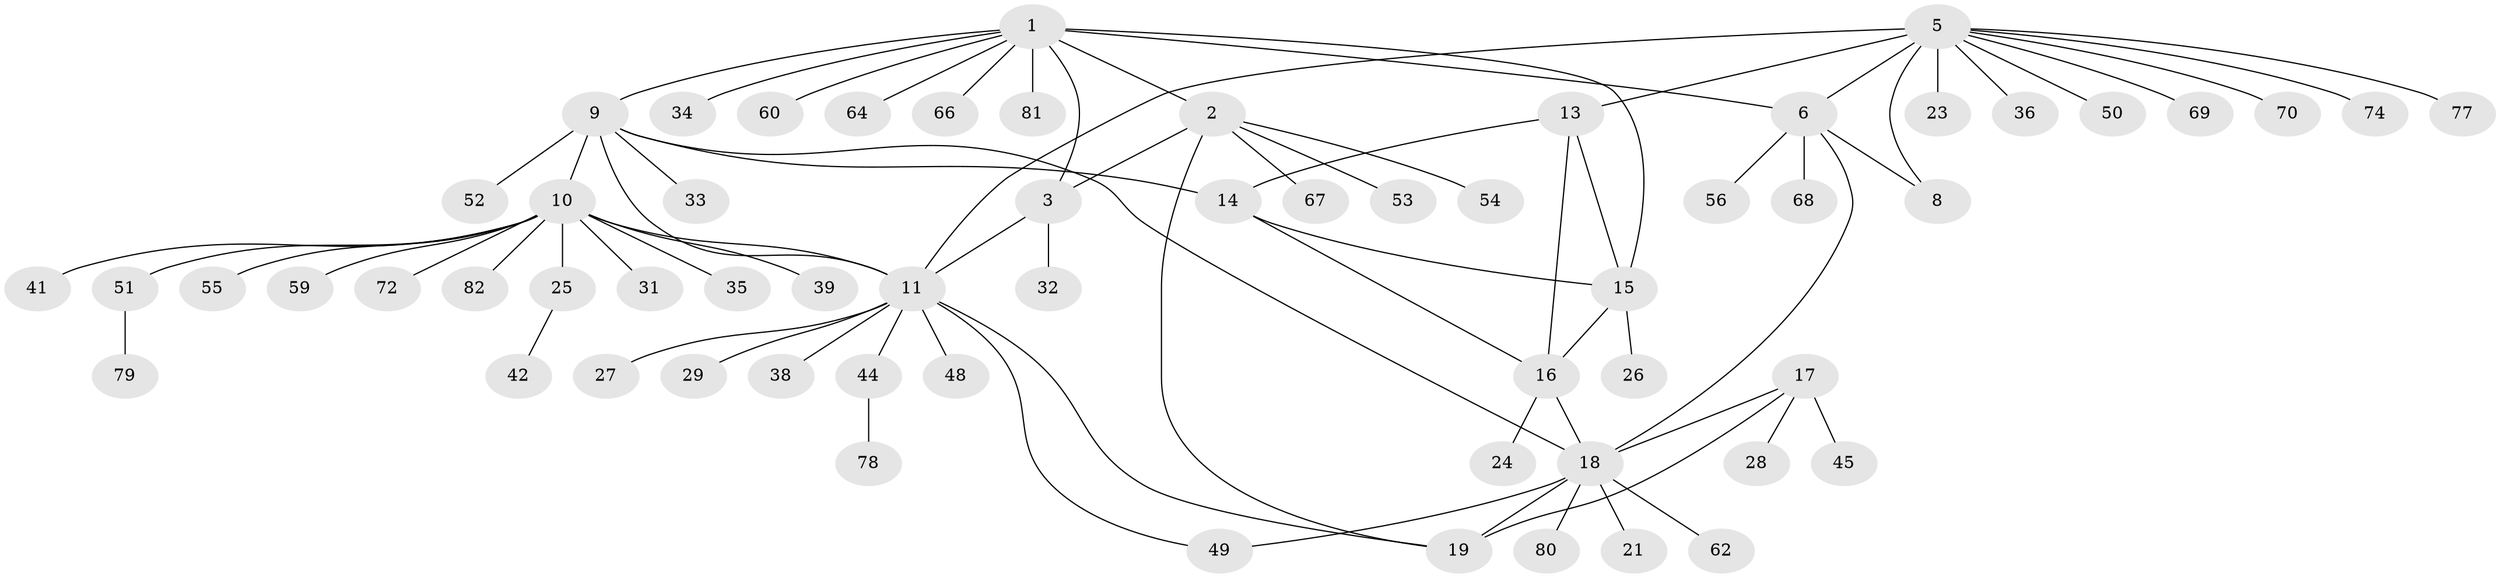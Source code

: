 // original degree distribution, {12: 0.012048192771084338, 5: 0.060240963855421686, 6: 0.04819277108433735, 8: 0.03614457831325301, 7: 0.024096385542168676, 4: 0.04819277108433735, 14: 0.012048192771084338, 10: 0.012048192771084338, 1: 0.6265060240963856, 2: 0.10843373493975904, 3: 0.012048192771084338}
// Generated by graph-tools (version 1.1) at 2025/11/02/27/25 16:11:33]
// undirected, 62 vertices, 77 edges
graph export_dot {
graph [start="1"]
  node [color=gray90,style=filled];
  1 [super="+30"];
  2 [super="+4"];
  3 [super="+58"];
  5 [super="+7"];
  6 [super="+65"];
  8 [super="+43"];
  9 [super="+12"];
  10 [super="+61"];
  11 [super="+37"];
  13;
  14 [super="+40"];
  15 [super="+46"];
  16 [super="+63"];
  17 [super="+57"];
  18 [super="+20"];
  19 [super="+22"];
  21;
  23;
  24;
  25;
  26 [super="+73"];
  27;
  28;
  29;
  31 [super="+47"];
  32 [super="+71"];
  33;
  34;
  35;
  36;
  38;
  39;
  41;
  42;
  44 [super="+83"];
  45;
  48;
  49;
  50;
  51;
  52;
  53;
  54;
  55 [super="+75"];
  56;
  59;
  60;
  62;
  64;
  66;
  67;
  68;
  69;
  70 [super="+76"];
  72;
  74;
  77;
  78;
  79;
  80;
  81;
  82;
  1 -- 2 [weight=2];
  1 -- 3;
  1 -- 6;
  1 -- 15;
  1 -- 34;
  1 -- 60;
  1 -- 64;
  1 -- 66;
  1 -- 81;
  1 -- 9;
  2 -- 3 [weight=2];
  2 -- 53;
  2 -- 54;
  2 -- 67;
  2 -- 19;
  3 -- 32;
  3 -- 11;
  5 -- 6 [weight=2];
  5 -- 8 [weight=2];
  5 -- 11;
  5 -- 36;
  5 -- 69;
  5 -- 70;
  5 -- 77;
  5 -- 50;
  5 -- 23;
  5 -- 74;
  5 -- 13;
  6 -- 8;
  6 -- 56;
  6 -- 68;
  6 -- 18;
  9 -- 10 [weight=2];
  9 -- 11 [weight=2];
  9 -- 14;
  9 -- 33;
  9 -- 52;
  9 -- 18;
  10 -- 11;
  10 -- 25;
  10 -- 31;
  10 -- 35;
  10 -- 39;
  10 -- 41;
  10 -- 51;
  10 -- 55;
  10 -- 59;
  10 -- 72;
  10 -- 82;
  11 -- 27;
  11 -- 29;
  11 -- 44;
  11 -- 48;
  11 -- 49;
  11 -- 38;
  11 -- 19;
  13 -- 14;
  13 -- 15;
  13 -- 16;
  14 -- 15;
  14 -- 16;
  15 -- 16;
  15 -- 26;
  16 -- 24;
  16 -- 18;
  17 -- 18 [weight=2];
  17 -- 19;
  17 -- 28;
  17 -- 45;
  18 -- 19 [weight=2];
  18 -- 21;
  18 -- 80;
  18 -- 49;
  18 -- 62;
  25 -- 42;
  44 -- 78;
  51 -- 79;
}
